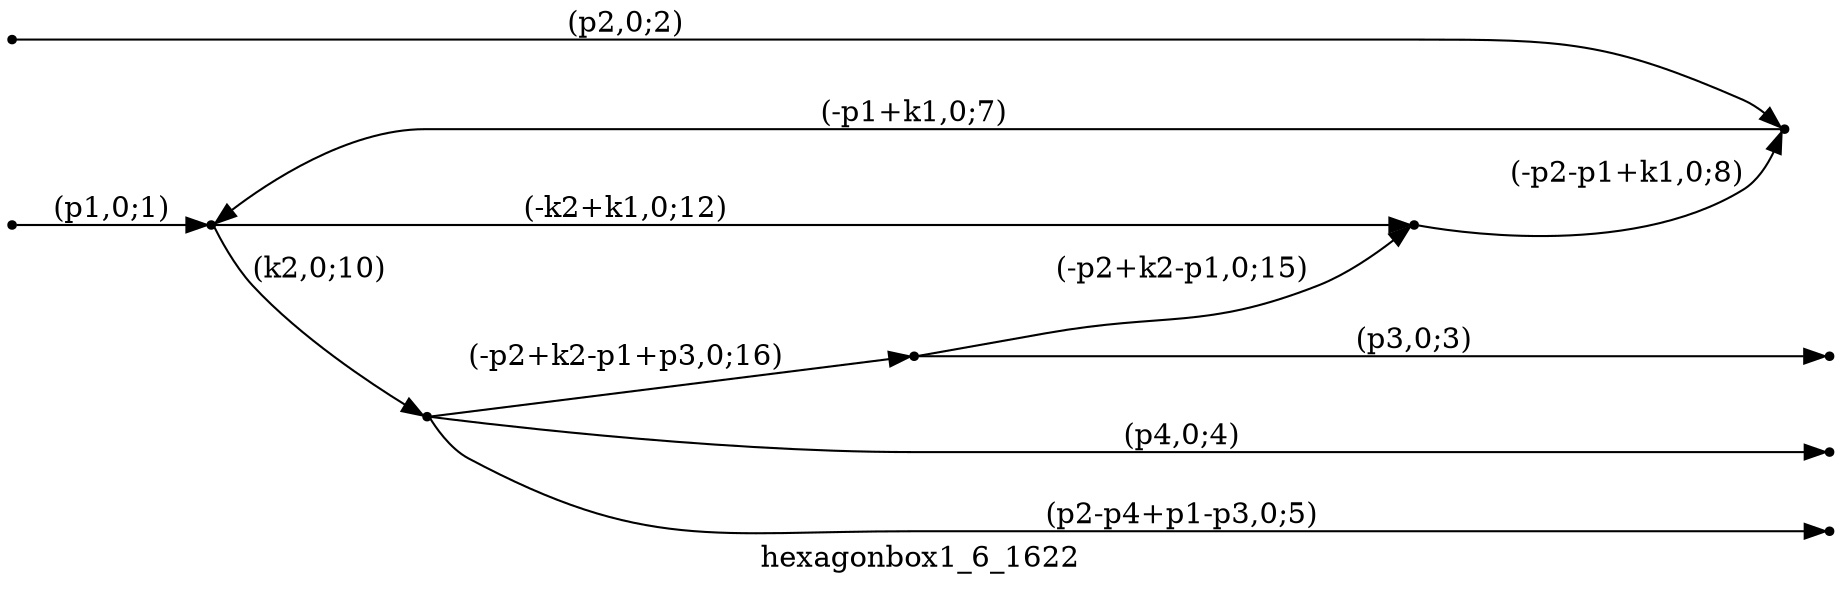 digraph hexagonbox1_6_1622 {
  label="hexagonbox1_6_1622";
  rankdir="LR";
  subgraph edges {
    -1 -> 3 [label="(p1,0;1)"];
    -2 -> 1 [label="(p2,0;2)"];
    5 -> -3 [label="(p3,0;3)"];
    4 -> -4 [label="(p4,0;4)"];
    4 -> -5 [label="(p2-p4+p1-p3,0;5)"];
    1 -> 3 [label="(-p1+k1,0;7)"];
    2 -> 1 [label="(-p2-p1+k1,0;8)"];
    3 -> 4 [label="(k2,0;10)"];
    3 -> 2 [label="(-k2+k1,0;12)"];
    5 -> 2 [label="(-p2+k2-p1,0;15)"];
    4 -> 5 [label="(-p2+k2-p1+p3,0;16)"];
  }
  subgraph incoming { rank="source"; -1; -2; }
  subgraph outgoing { rank="sink"; -3; -4; -5; }
-5 [shape=point];
-4 [shape=point];
-3 [shape=point];
-2 [shape=point];
-1 [shape=point];
1 [shape=point];
2 [shape=point];
3 [shape=point];
4 [shape=point];
5 [shape=point];
}

